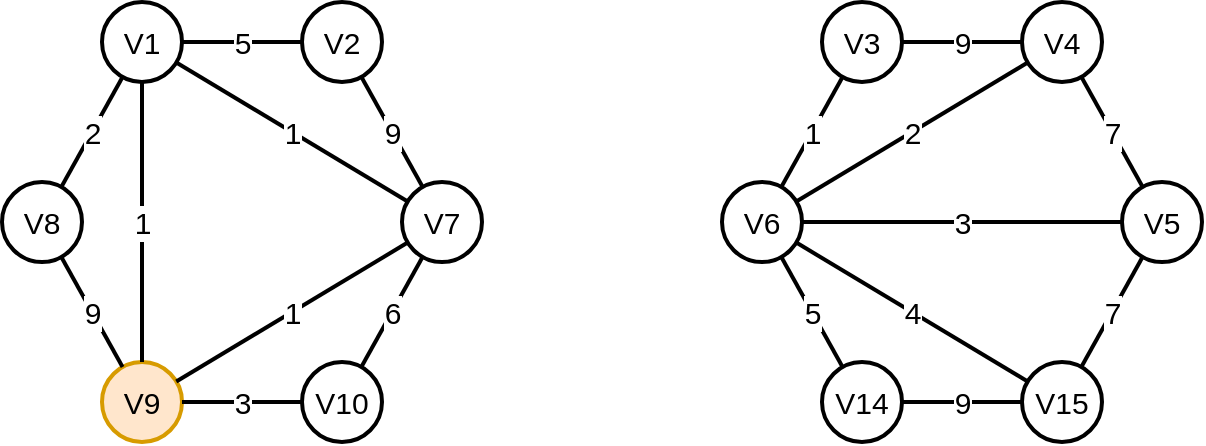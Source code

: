 <mxfile version="16.5.1" type="device" pages="10"><diagram id="YJDRRaJstXf6GZ-azEfH" name="Página-1"><mxGraphModel dx="829" dy="557" grid="1" gridSize="10" guides="1" tooltips="1" connect="1" arrows="1" fold="1" page="1" pageScale="1" pageWidth="827" pageHeight="1169" math="0" shadow="0"><root><mxCell id="0"/><mxCell id="1" parent="0"/><mxCell id="4-3Q9VNN7glywofwB2Pg-1" value="V2" style="ellipse;whiteSpace=wrap;html=1;aspect=fixed;strokeWidth=2;fontSize=15;" parent="1" vertex="1"><mxGeometry x="270" y="30" width="40" height="40" as="geometry"/></mxCell><mxCell id="4-3Q9VNN7glywofwB2Pg-2" value="V1" style="ellipse;whiteSpace=wrap;html=1;aspect=fixed;strokeWidth=2;fontSize=15;" parent="1" vertex="1"><mxGeometry x="170" y="30" width="40" height="40" as="geometry"/></mxCell><mxCell id="4-3Q9VNN7glywofwB2Pg-3" value="V10" style="ellipse;whiteSpace=wrap;html=1;aspect=fixed;strokeWidth=2;fontSize=15;" parent="1" vertex="1"><mxGeometry x="270" y="210" width="40" height="40" as="geometry"/></mxCell><mxCell id="4-3Q9VNN7glywofwB2Pg-4" value="V8" style="ellipse;whiteSpace=wrap;html=1;aspect=fixed;strokeWidth=2;fontSize=15;" parent="1" vertex="1"><mxGeometry x="120" y="120" width="40" height="40" as="geometry"/></mxCell><mxCell id="4-3Q9VNN7glywofwB2Pg-5" value="V7" style="ellipse;whiteSpace=wrap;html=1;aspect=fixed;strokeWidth=2;fontSize=15;" parent="1" vertex="1"><mxGeometry x="320" y="120" width="40" height="40" as="geometry"/></mxCell><mxCell id="4-3Q9VNN7glywofwB2Pg-6" value="V9" style="ellipse;whiteSpace=wrap;html=1;aspect=fixed;strokeWidth=2;fontSize=15;fillColor=#ffe6cc;strokeColor=#d79b00;" parent="1" vertex="1"><mxGeometry x="170" y="210" width="40" height="40" as="geometry"/></mxCell><mxCell id="4-3Q9VNN7glywofwB2Pg-7" value="3" style="endArrow=none;html=1;rounded=0;strokeWidth=2;fontSize=15;" parent="1" source="4-3Q9VNN7glywofwB2Pg-3" target="4-3Q9VNN7glywofwB2Pg-6" edge="1"><mxGeometry width="50" height="50" relative="1" as="geometry"><mxPoint x="457.483" y="330.287" as="sourcePoint"/><mxPoint x="512.517" y="299.713" as="targetPoint"/></mxGeometry></mxCell><mxCell id="4-3Q9VNN7glywofwB2Pg-8" value="6" style="endArrow=none;html=1;rounded=0;strokeWidth=2;fontSize=15;" parent="1" source="4-3Q9VNN7glywofwB2Pg-3" target="4-3Q9VNN7glywofwB2Pg-5" edge="1"><mxGeometry width="50" height="50" relative="1" as="geometry"><mxPoint x="467.483" y="340.287" as="sourcePoint"/><mxPoint x="522.517" y="309.713" as="targetPoint"/></mxGeometry></mxCell><mxCell id="4-3Q9VNN7glywofwB2Pg-9" value="2" style="endArrow=none;html=1;rounded=0;strokeWidth=2;fontSize=15;" parent="1" source="4-3Q9VNN7glywofwB2Pg-4" target="4-3Q9VNN7glywofwB2Pg-2" edge="1"><mxGeometry width="50" height="50" relative="1" as="geometry"><mxPoint x="477.483" y="350.287" as="sourcePoint"/><mxPoint x="532.517" y="319.713" as="targetPoint"/></mxGeometry></mxCell><mxCell id="4-3Q9VNN7glywofwB2Pg-10" value="9" style="endArrow=none;html=1;rounded=0;strokeWidth=2;fontSize=15;" parent="1" source="4-3Q9VNN7glywofwB2Pg-5" target="4-3Q9VNN7glywofwB2Pg-1" edge="1"><mxGeometry width="50" height="50" relative="1" as="geometry"><mxPoint x="487.483" y="360.287" as="sourcePoint"/><mxPoint x="542.517" y="329.713" as="targetPoint"/></mxGeometry></mxCell><mxCell id="4-3Q9VNN7glywofwB2Pg-11" value="5" style="endArrow=none;html=1;rounded=0;strokeWidth=2;fontSize=15;" parent="1" source="4-3Q9VNN7glywofwB2Pg-1" target="4-3Q9VNN7glywofwB2Pg-2" edge="1"><mxGeometry width="50" height="50" relative="1" as="geometry"><mxPoint x="497.483" y="370.287" as="sourcePoint"/><mxPoint x="552.517" y="339.713" as="targetPoint"/></mxGeometry></mxCell><mxCell id="4-3Q9VNN7glywofwB2Pg-12" value="9" style="endArrow=none;html=1;rounded=0;strokeWidth=2;fontSize=15;" parent="1" source="4-3Q9VNN7glywofwB2Pg-4" target="4-3Q9VNN7glywofwB2Pg-6" edge="1"><mxGeometry width="50" height="50" relative="1" as="geometry"><mxPoint x="507.483" y="380.287" as="sourcePoint"/><mxPoint x="562.517" y="349.713" as="targetPoint"/></mxGeometry></mxCell><mxCell id="4-3Q9VNN7glywofwB2Pg-13" value="V4" style="ellipse;whiteSpace=wrap;html=1;aspect=fixed;strokeWidth=2;fontSize=15;" parent="1" vertex="1"><mxGeometry x="630" y="30" width="40" height="40" as="geometry"/></mxCell><mxCell id="4-3Q9VNN7glywofwB2Pg-14" value="V3" style="ellipse;whiteSpace=wrap;html=1;aspect=fixed;strokeWidth=2;fontSize=15;" parent="1" vertex="1"><mxGeometry x="530" y="30" width="40" height="40" as="geometry"/></mxCell><mxCell id="4-3Q9VNN7glywofwB2Pg-15" value="V15" style="ellipse;whiteSpace=wrap;html=1;aspect=fixed;strokeWidth=2;fontSize=15;" parent="1" vertex="1"><mxGeometry x="630" y="210" width="40" height="40" as="geometry"/></mxCell><mxCell id="4-3Q9VNN7glywofwB2Pg-16" value="V6" style="ellipse;whiteSpace=wrap;html=1;aspect=fixed;strokeWidth=2;fontSize=15;" parent="1" vertex="1"><mxGeometry x="480" y="120" width="40" height="40" as="geometry"/></mxCell><mxCell id="4-3Q9VNN7glywofwB2Pg-17" value="V5" style="ellipse;whiteSpace=wrap;html=1;aspect=fixed;strokeWidth=2;fontSize=15;" parent="1" vertex="1"><mxGeometry x="680" y="120" width="40" height="40" as="geometry"/></mxCell><mxCell id="4-3Q9VNN7glywofwB2Pg-18" value="V14" style="ellipse;whiteSpace=wrap;html=1;aspect=fixed;strokeWidth=2;fontSize=15;" parent="1" vertex="1"><mxGeometry x="530" y="210" width="40" height="40" as="geometry"/></mxCell><mxCell id="4-3Q9VNN7glywofwB2Pg-19" value="9" style="endArrow=none;html=1;rounded=0;strokeWidth=2;fontSize=15;" parent="1" source="4-3Q9VNN7glywofwB2Pg-15" target="4-3Q9VNN7glywofwB2Pg-18" edge="1"><mxGeometry width="50" height="50" relative="1" as="geometry"><mxPoint x="817.483" y="330.287" as="sourcePoint"/><mxPoint x="872.517" y="299.713" as="targetPoint"/></mxGeometry></mxCell><mxCell id="4-3Q9VNN7glywofwB2Pg-20" value="7" style="endArrow=none;html=1;rounded=0;strokeWidth=2;fontSize=15;" parent="1" source="4-3Q9VNN7glywofwB2Pg-15" target="4-3Q9VNN7glywofwB2Pg-17" edge="1"><mxGeometry width="50" height="50" relative="1" as="geometry"><mxPoint x="827.483" y="340.287" as="sourcePoint"/><mxPoint x="882.517" y="309.713" as="targetPoint"/></mxGeometry></mxCell><mxCell id="4-3Q9VNN7glywofwB2Pg-21" value="1" style="endArrow=none;html=1;rounded=0;strokeWidth=2;fontSize=15;" parent="1" source="4-3Q9VNN7glywofwB2Pg-16" target="4-3Q9VNN7glywofwB2Pg-14" edge="1"><mxGeometry width="50" height="50" relative="1" as="geometry"><mxPoint x="837.483" y="350.287" as="sourcePoint"/><mxPoint x="892.517" y="319.713" as="targetPoint"/></mxGeometry></mxCell><mxCell id="4-3Q9VNN7glywofwB2Pg-22" value="7" style="endArrow=none;html=1;rounded=0;strokeWidth=2;fontSize=15;" parent="1" source="4-3Q9VNN7glywofwB2Pg-17" target="4-3Q9VNN7glywofwB2Pg-13" edge="1"><mxGeometry width="50" height="50" relative="1" as="geometry"><mxPoint x="847.483" y="360.287" as="sourcePoint"/><mxPoint x="902.517" y="329.713" as="targetPoint"/></mxGeometry></mxCell><mxCell id="4-3Q9VNN7glywofwB2Pg-23" value="9" style="endArrow=none;html=1;rounded=0;strokeWidth=2;fontSize=15;" parent="1" source="4-3Q9VNN7glywofwB2Pg-13" target="4-3Q9VNN7glywofwB2Pg-14" edge="1"><mxGeometry width="50" height="50" relative="1" as="geometry"><mxPoint x="857.483" y="370.287" as="sourcePoint"/><mxPoint x="912.517" y="339.713" as="targetPoint"/></mxGeometry></mxCell><mxCell id="4-3Q9VNN7glywofwB2Pg-24" value="5" style="endArrow=none;html=1;rounded=0;strokeWidth=2;fontSize=15;" parent="1" source="4-3Q9VNN7glywofwB2Pg-16" target="4-3Q9VNN7glywofwB2Pg-18" edge="1"><mxGeometry width="50" height="50" relative="1" as="geometry"><mxPoint x="867.483" y="380.287" as="sourcePoint"/><mxPoint x="922.517" y="349.713" as="targetPoint"/></mxGeometry></mxCell><mxCell id="4-3Q9VNN7glywofwB2Pg-25" value="2" style="endArrow=none;html=1;rounded=0;strokeWidth=2;fontSize=15;" parent="1" source="4-3Q9VNN7glywofwB2Pg-13" target="4-3Q9VNN7glywofwB2Pg-16" edge="1"><mxGeometry width="50" height="50" relative="1" as="geometry"><mxPoint x="630" y="340" as="sourcePoint"/><mxPoint x="360" y="280" as="targetPoint"/></mxGeometry></mxCell><mxCell id="4-3Q9VNN7glywofwB2Pg-26" value="3" style="endArrow=none;html=1;rounded=0;strokeWidth=2;fontSize=15;" parent="1" source="4-3Q9VNN7glywofwB2Pg-17" target="4-3Q9VNN7glywofwB2Pg-16" edge="1"><mxGeometry width="50" height="50" relative="1" as="geometry"><mxPoint x="642.823" y="70.244" as="sourcePoint"/><mxPoint x="527.158" y="139.724" as="targetPoint"/></mxGeometry></mxCell><mxCell id="4-3Q9VNN7glywofwB2Pg-27" value="4" style="endArrow=none;html=1;rounded=0;strokeWidth=2;fontSize=15;" parent="1" source="4-3Q9VNN7glywofwB2Pg-15" target="4-3Q9VNN7glywofwB2Pg-16" edge="1"><mxGeometry width="50" height="50" relative="1" as="geometry"><mxPoint x="652.823" y="80.244" as="sourcePoint"/><mxPoint x="537.158" y="149.724" as="targetPoint"/></mxGeometry></mxCell><mxCell id="4-3Q9VNN7glywofwB2Pg-28" value="1" style="endArrow=none;html=1;rounded=0;strokeWidth=2;fontSize=15;" parent="1" source="4-3Q9VNN7glywofwB2Pg-6" target="4-3Q9VNN7glywofwB2Pg-2" edge="1"><mxGeometry width="50" height="50" relative="1" as="geometry"><mxPoint x="160" y="240" as="sourcePoint"/><mxPoint x="547.158" y="159.724" as="targetPoint"/></mxGeometry></mxCell><mxCell id="4-3Q9VNN7glywofwB2Pg-29" value="1" style="endArrow=none;html=1;rounded=0;strokeWidth=2;fontSize=15;" parent="1" source="4-3Q9VNN7glywofwB2Pg-5" target="4-3Q9VNN7glywofwB2Pg-2" edge="1"><mxGeometry width="50" height="50" relative="1" as="geometry"><mxPoint x="200" y="240" as="sourcePoint"/><mxPoint x="200" y="80" as="targetPoint"/></mxGeometry></mxCell><mxCell id="4-3Q9VNN7glywofwB2Pg-30" value="1" style="endArrow=none;html=1;rounded=0;strokeWidth=2;fontSize=15;" parent="1" source="4-3Q9VNN7glywofwB2Pg-6" target="4-3Q9VNN7glywofwB2Pg-5" edge="1"><mxGeometry width="50" height="50" relative="1" as="geometry"><mxPoint x="210" y="250" as="sourcePoint"/><mxPoint x="210" y="90" as="targetPoint"/></mxGeometry></mxCell></root></mxGraphModel></diagram><diagram id="_FPobxvf3mgM2HAmjMqX" name="Página-2"><mxGraphModel dx="829" dy="557" grid="1" gridSize="10" guides="1" tooltips="1" connect="1" arrows="1" fold="1" page="1" pageScale="1" pageWidth="827" pageHeight="1169" math="0" shadow="0"><root><mxCell id="JOsBgVJYffsrYoo-jQby-0"/><mxCell id="JOsBgVJYffsrYoo-jQby-1" parent="JOsBgVJYffsrYoo-jQby-0"/><mxCell id="JOsBgVJYffsrYoo-jQby-2" value="V2" style="ellipse;whiteSpace=wrap;html=1;aspect=fixed;strokeWidth=2;fontSize=15;" vertex="1" parent="JOsBgVJYffsrYoo-jQby-1"><mxGeometry x="270" y="30" width="40" height="40" as="geometry"/></mxCell><mxCell id="JOsBgVJYffsrYoo-jQby-3" value="V1" style="ellipse;whiteSpace=wrap;html=1;aspect=fixed;strokeWidth=2;fontSize=15;fillColor=#ffe6cc;strokeColor=#d79b00;" vertex="1" parent="JOsBgVJYffsrYoo-jQby-1"><mxGeometry x="170" y="30" width="40" height="40" as="geometry"/></mxCell><mxCell id="JOsBgVJYffsrYoo-jQby-4" value="V10" style="ellipse;whiteSpace=wrap;html=1;aspect=fixed;strokeWidth=2;fontSize=15;fillColor=#ffe6cc;strokeColor=#d79b00;" vertex="1" parent="JOsBgVJYffsrYoo-jQby-1"><mxGeometry x="270" y="210" width="40" height="40" as="geometry"/></mxCell><mxCell id="JOsBgVJYffsrYoo-jQby-5" value="V8" style="ellipse;whiteSpace=wrap;html=1;aspect=fixed;strokeWidth=2;fontSize=15;fillColor=#ffe6cc;strokeColor=#d79b00;" vertex="1" parent="JOsBgVJYffsrYoo-jQby-1"><mxGeometry x="120" y="120" width="40" height="40" as="geometry"/></mxCell><mxCell id="JOsBgVJYffsrYoo-jQby-6" value="V7" style="ellipse;whiteSpace=wrap;html=1;aspect=fixed;strokeWidth=2;fontSize=15;fillColor=#ffe6cc;strokeColor=#d79b00;" vertex="1" parent="JOsBgVJYffsrYoo-jQby-1"><mxGeometry x="320" y="120" width="40" height="40" as="geometry"/></mxCell><mxCell id="JOsBgVJYffsrYoo-jQby-7" value="V9" style="ellipse;whiteSpace=wrap;html=1;aspect=fixed;strokeWidth=2;fontSize=15;fillColor=#f8cecc;strokeColor=#b85450;" vertex="1" parent="JOsBgVJYffsrYoo-jQby-1"><mxGeometry x="170" y="210" width="40" height="40" as="geometry"/></mxCell><mxCell id="JOsBgVJYffsrYoo-jQby-8" value="3" style="endArrow=none;html=1;rounded=0;strokeWidth=2;fontSize=15;fillColor=#f8cecc;strokeColor=#b85450;" edge="1" parent="JOsBgVJYffsrYoo-jQby-1" source="JOsBgVJYffsrYoo-jQby-4" target="JOsBgVJYffsrYoo-jQby-7"><mxGeometry width="50" height="50" relative="1" as="geometry"><mxPoint x="457.483" y="330.287" as="sourcePoint"/><mxPoint x="512.517" y="299.713" as="targetPoint"/></mxGeometry></mxCell><mxCell id="JOsBgVJYffsrYoo-jQby-9" value="6" style="endArrow=none;html=1;rounded=0;strokeWidth=2;fontSize=15;" edge="1" parent="JOsBgVJYffsrYoo-jQby-1" source="JOsBgVJYffsrYoo-jQby-4" target="JOsBgVJYffsrYoo-jQby-6"><mxGeometry width="50" height="50" relative="1" as="geometry"><mxPoint x="467.483" y="340.287" as="sourcePoint"/><mxPoint x="522.517" y="309.713" as="targetPoint"/></mxGeometry></mxCell><mxCell id="JOsBgVJYffsrYoo-jQby-10" value="2" style="endArrow=none;html=1;rounded=0;strokeWidth=2;fontSize=15;" edge="1" parent="JOsBgVJYffsrYoo-jQby-1" source="JOsBgVJYffsrYoo-jQby-5" target="JOsBgVJYffsrYoo-jQby-3"><mxGeometry width="50" height="50" relative="1" as="geometry"><mxPoint x="477.483" y="350.287" as="sourcePoint"/><mxPoint x="532.517" y="319.713" as="targetPoint"/></mxGeometry></mxCell><mxCell id="JOsBgVJYffsrYoo-jQby-11" value="9" style="endArrow=none;html=1;rounded=0;strokeWidth=2;fontSize=15;" edge="1" parent="JOsBgVJYffsrYoo-jQby-1" source="JOsBgVJYffsrYoo-jQby-6" target="JOsBgVJYffsrYoo-jQby-2"><mxGeometry width="50" height="50" relative="1" as="geometry"><mxPoint x="487.483" y="360.287" as="sourcePoint"/><mxPoint x="542.517" y="329.713" as="targetPoint"/></mxGeometry></mxCell><mxCell id="JOsBgVJYffsrYoo-jQby-12" value="5" style="endArrow=none;html=1;rounded=0;strokeWidth=2;fontSize=15;" edge="1" parent="JOsBgVJYffsrYoo-jQby-1" source="JOsBgVJYffsrYoo-jQby-2" target="JOsBgVJYffsrYoo-jQby-3"><mxGeometry width="50" height="50" relative="1" as="geometry"><mxPoint x="497.483" y="370.287" as="sourcePoint"/><mxPoint x="552.517" y="339.713" as="targetPoint"/></mxGeometry></mxCell><mxCell id="JOsBgVJYffsrYoo-jQby-13" value="9" style="endArrow=none;html=1;rounded=0;strokeWidth=2;fontSize=15;fillColor=#f8cecc;strokeColor=#b85450;" edge="1" parent="JOsBgVJYffsrYoo-jQby-1" source="JOsBgVJYffsrYoo-jQby-5" target="JOsBgVJYffsrYoo-jQby-7"><mxGeometry width="50" height="50" relative="1" as="geometry"><mxPoint x="507.483" y="380.287" as="sourcePoint"/><mxPoint x="562.517" y="349.713" as="targetPoint"/></mxGeometry></mxCell><mxCell id="JOsBgVJYffsrYoo-jQby-14" value="V4" style="ellipse;whiteSpace=wrap;html=1;aspect=fixed;strokeWidth=2;fontSize=15;" vertex="1" parent="JOsBgVJYffsrYoo-jQby-1"><mxGeometry x="630" y="30" width="40" height="40" as="geometry"/></mxCell><mxCell id="JOsBgVJYffsrYoo-jQby-15" value="V3" style="ellipse;whiteSpace=wrap;html=1;aspect=fixed;strokeWidth=2;fontSize=15;" vertex="1" parent="JOsBgVJYffsrYoo-jQby-1"><mxGeometry x="530" y="30" width="40" height="40" as="geometry"/></mxCell><mxCell id="JOsBgVJYffsrYoo-jQby-16" value="V15" style="ellipse;whiteSpace=wrap;html=1;aspect=fixed;strokeWidth=2;fontSize=15;" vertex="1" parent="JOsBgVJYffsrYoo-jQby-1"><mxGeometry x="630" y="210" width="40" height="40" as="geometry"/></mxCell><mxCell id="JOsBgVJYffsrYoo-jQby-17" value="V6" style="ellipse;whiteSpace=wrap;html=1;aspect=fixed;strokeWidth=2;fontSize=15;" vertex="1" parent="JOsBgVJYffsrYoo-jQby-1"><mxGeometry x="480" y="120" width="40" height="40" as="geometry"/></mxCell><mxCell id="JOsBgVJYffsrYoo-jQby-18" value="V5" style="ellipse;whiteSpace=wrap;html=1;aspect=fixed;strokeWidth=2;fontSize=15;" vertex="1" parent="JOsBgVJYffsrYoo-jQby-1"><mxGeometry x="680" y="120" width="40" height="40" as="geometry"/></mxCell><mxCell id="JOsBgVJYffsrYoo-jQby-19" value="V14" style="ellipse;whiteSpace=wrap;html=1;aspect=fixed;strokeWidth=2;fontSize=15;" vertex="1" parent="JOsBgVJYffsrYoo-jQby-1"><mxGeometry x="530" y="210" width="40" height="40" as="geometry"/></mxCell><mxCell id="JOsBgVJYffsrYoo-jQby-20" value="9" style="endArrow=none;html=1;rounded=0;strokeWidth=2;fontSize=15;" edge="1" parent="JOsBgVJYffsrYoo-jQby-1" source="JOsBgVJYffsrYoo-jQby-16" target="JOsBgVJYffsrYoo-jQby-19"><mxGeometry width="50" height="50" relative="1" as="geometry"><mxPoint x="817.483" y="330.287" as="sourcePoint"/><mxPoint x="872.517" y="299.713" as="targetPoint"/></mxGeometry></mxCell><mxCell id="JOsBgVJYffsrYoo-jQby-21" value="7" style="endArrow=none;html=1;rounded=0;strokeWidth=2;fontSize=15;" edge="1" parent="JOsBgVJYffsrYoo-jQby-1" source="JOsBgVJYffsrYoo-jQby-16" target="JOsBgVJYffsrYoo-jQby-18"><mxGeometry width="50" height="50" relative="1" as="geometry"><mxPoint x="827.483" y="340.287" as="sourcePoint"/><mxPoint x="882.517" y="309.713" as="targetPoint"/></mxGeometry></mxCell><mxCell id="JOsBgVJYffsrYoo-jQby-22" value="1" style="endArrow=none;html=1;rounded=0;strokeWidth=2;fontSize=15;" edge="1" parent="JOsBgVJYffsrYoo-jQby-1" source="JOsBgVJYffsrYoo-jQby-17" target="JOsBgVJYffsrYoo-jQby-15"><mxGeometry width="50" height="50" relative="1" as="geometry"><mxPoint x="837.483" y="350.287" as="sourcePoint"/><mxPoint x="892.517" y="319.713" as="targetPoint"/></mxGeometry></mxCell><mxCell id="JOsBgVJYffsrYoo-jQby-23" value="7" style="endArrow=none;html=1;rounded=0;strokeWidth=2;fontSize=15;" edge="1" parent="JOsBgVJYffsrYoo-jQby-1" source="JOsBgVJYffsrYoo-jQby-18" target="JOsBgVJYffsrYoo-jQby-14"><mxGeometry width="50" height="50" relative="1" as="geometry"><mxPoint x="847.483" y="360.287" as="sourcePoint"/><mxPoint x="902.517" y="329.713" as="targetPoint"/></mxGeometry></mxCell><mxCell id="JOsBgVJYffsrYoo-jQby-24" value="9" style="endArrow=none;html=1;rounded=0;strokeWidth=2;fontSize=15;" edge="1" parent="JOsBgVJYffsrYoo-jQby-1" source="JOsBgVJYffsrYoo-jQby-14" target="JOsBgVJYffsrYoo-jQby-15"><mxGeometry width="50" height="50" relative="1" as="geometry"><mxPoint x="857.483" y="370.287" as="sourcePoint"/><mxPoint x="912.517" y="339.713" as="targetPoint"/></mxGeometry></mxCell><mxCell id="JOsBgVJYffsrYoo-jQby-25" value="5" style="endArrow=none;html=1;rounded=0;strokeWidth=2;fontSize=15;" edge="1" parent="JOsBgVJYffsrYoo-jQby-1" source="JOsBgVJYffsrYoo-jQby-17" target="JOsBgVJYffsrYoo-jQby-19"><mxGeometry width="50" height="50" relative="1" as="geometry"><mxPoint x="867.483" y="380.287" as="sourcePoint"/><mxPoint x="922.517" y="349.713" as="targetPoint"/></mxGeometry></mxCell><mxCell id="JOsBgVJYffsrYoo-jQby-26" value="2" style="endArrow=none;html=1;rounded=0;strokeWidth=2;fontSize=15;" edge="1" parent="JOsBgVJYffsrYoo-jQby-1" source="JOsBgVJYffsrYoo-jQby-14" target="JOsBgVJYffsrYoo-jQby-17"><mxGeometry width="50" height="50" relative="1" as="geometry"><mxPoint x="630" y="340" as="sourcePoint"/><mxPoint x="360" y="280" as="targetPoint"/></mxGeometry></mxCell><mxCell id="JOsBgVJYffsrYoo-jQby-27" value="3" style="endArrow=none;html=1;rounded=0;strokeWidth=2;fontSize=15;" edge="1" parent="JOsBgVJYffsrYoo-jQby-1" source="JOsBgVJYffsrYoo-jQby-18" target="JOsBgVJYffsrYoo-jQby-17"><mxGeometry width="50" height="50" relative="1" as="geometry"><mxPoint x="642.823" y="70.244" as="sourcePoint"/><mxPoint x="527.158" y="139.724" as="targetPoint"/></mxGeometry></mxCell><mxCell id="JOsBgVJYffsrYoo-jQby-28" value="4" style="endArrow=none;html=1;rounded=0;strokeWidth=2;fontSize=15;" edge="1" parent="JOsBgVJYffsrYoo-jQby-1" source="JOsBgVJYffsrYoo-jQby-16" target="JOsBgVJYffsrYoo-jQby-17"><mxGeometry width="50" height="50" relative="1" as="geometry"><mxPoint x="652.823" y="80.244" as="sourcePoint"/><mxPoint x="537.158" y="149.724" as="targetPoint"/></mxGeometry></mxCell><mxCell id="JOsBgVJYffsrYoo-jQby-29" value="1" style="endArrow=none;html=1;rounded=0;strokeWidth=2;fontSize=15;fillColor=#f8cecc;strokeColor=#b85450;" edge="1" parent="JOsBgVJYffsrYoo-jQby-1" source="JOsBgVJYffsrYoo-jQby-7" target="JOsBgVJYffsrYoo-jQby-3"><mxGeometry width="50" height="50" relative="1" as="geometry"><mxPoint x="160" y="240" as="sourcePoint"/><mxPoint x="547.158" y="159.724" as="targetPoint"/></mxGeometry></mxCell><mxCell id="JOsBgVJYffsrYoo-jQby-30" value="1" style="endArrow=none;html=1;rounded=0;strokeWidth=2;fontSize=15;" edge="1" parent="JOsBgVJYffsrYoo-jQby-1" source="JOsBgVJYffsrYoo-jQby-6" target="JOsBgVJYffsrYoo-jQby-3"><mxGeometry width="50" height="50" relative="1" as="geometry"><mxPoint x="200" y="240" as="sourcePoint"/><mxPoint x="200" y="80" as="targetPoint"/></mxGeometry></mxCell><mxCell id="JOsBgVJYffsrYoo-jQby-31" value="1" style="endArrow=none;html=1;rounded=0;strokeWidth=2;fontSize=15;fillColor=#f8cecc;strokeColor=#b85450;" edge="1" parent="JOsBgVJYffsrYoo-jQby-1" source="JOsBgVJYffsrYoo-jQby-7" target="JOsBgVJYffsrYoo-jQby-6"><mxGeometry width="50" height="50" relative="1" as="geometry"><mxPoint x="210" y="250" as="sourcePoint"/><mxPoint x="210" y="90" as="targetPoint"/></mxGeometry></mxCell></root></mxGraphModel></diagram><diagram id="ggKfurNtx3C7TIKyRV1_" name="Página-3"><mxGraphModel dx="829" dy="557" grid="1" gridSize="10" guides="1" tooltips="1" connect="1" arrows="1" fold="1" page="1" pageScale="1" pageWidth="827" pageHeight="1169" math="0" shadow="0"><root><mxCell id="N1XQKWIM58yQbcWKGyKF-0"/><mxCell id="N1XQKWIM58yQbcWKGyKF-1" parent="N1XQKWIM58yQbcWKGyKF-0"/><mxCell id="N1XQKWIM58yQbcWKGyKF-2" value="V2" style="ellipse;whiteSpace=wrap;html=1;aspect=fixed;strokeWidth=2;fontSize=15;fillColor=#fff2cc;strokeColor=#d6b656;" vertex="1" parent="N1XQKWIM58yQbcWKGyKF-1"><mxGeometry x="270" y="30" width="40" height="40" as="geometry"/></mxCell><mxCell id="N1XQKWIM58yQbcWKGyKF-3" value="V1" style="ellipse;whiteSpace=wrap;html=1;aspect=fixed;strokeWidth=2;fontSize=15;fillColor=#f8cecc;strokeColor=#b85450;" vertex="1" parent="N1XQKWIM58yQbcWKGyKF-1"><mxGeometry x="170" y="30" width="40" height="40" as="geometry"/></mxCell><mxCell id="N1XQKWIM58yQbcWKGyKF-4" value="V10" style="ellipse;whiteSpace=wrap;html=1;aspect=fixed;strokeWidth=2;fontSize=15;fillColor=#ffe6cc;strokeColor=#d79b00;" vertex="1" parent="N1XQKWIM58yQbcWKGyKF-1"><mxGeometry x="270" y="210" width="40" height="40" as="geometry"/></mxCell><mxCell id="N1XQKWIM58yQbcWKGyKF-5" value="V8" style="ellipse;whiteSpace=wrap;html=1;aspect=fixed;strokeWidth=2;fontSize=15;fillColor=#ffe6cc;strokeColor=#d79b00;" vertex="1" parent="N1XQKWIM58yQbcWKGyKF-1"><mxGeometry x="120" y="120" width="40" height="40" as="geometry"/></mxCell><mxCell id="N1XQKWIM58yQbcWKGyKF-6" value="V7" style="ellipse;whiteSpace=wrap;html=1;aspect=fixed;strokeWidth=2;fontSize=15;fillColor=#ffe6cc;strokeColor=#d79b00;" vertex="1" parent="N1XQKWIM58yQbcWKGyKF-1"><mxGeometry x="320" y="120" width="40" height="40" as="geometry"/></mxCell><mxCell id="N1XQKWIM58yQbcWKGyKF-7" value="V9" style="ellipse;whiteSpace=wrap;html=1;aspect=fixed;strokeWidth=2;fontSize=15;fillColor=#ffe6cc;strokeColor=#d79b00;" vertex="1" parent="N1XQKWIM58yQbcWKGyKF-1"><mxGeometry x="170" y="210" width="40" height="40" as="geometry"/></mxCell><mxCell id="N1XQKWIM58yQbcWKGyKF-8" value="3" style="endArrow=none;html=1;rounded=0;strokeWidth=2;fontSize=15;fillColor=#f8cecc;strokeColor=#b85450;" edge="1" parent="N1XQKWIM58yQbcWKGyKF-1" source="N1XQKWIM58yQbcWKGyKF-4" target="N1XQKWIM58yQbcWKGyKF-7"><mxGeometry width="50" height="50" relative="1" as="geometry"><mxPoint x="457.483" y="330.287" as="sourcePoint"/><mxPoint x="512.517" y="299.713" as="targetPoint"/></mxGeometry></mxCell><mxCell id="N1XQKWIM58yQbcWKGyKF-9" value="6" style="endArrow=none;html=1;rounded=0;strokeWidth=2;fontSize=15;" edge="1" parent="N1XQKWIM58yQbcWKGyKF-1" source="N1XQKWIM58yQbcWKGyKF-4" target="N1XQKWIM58yQbcWKGyKF-6"><mxGeometry width="50" height="50" relative="1" as="geometry"><mxPoint x="467.483" y="340.287" as="sourcePoint"/><mxPoint x="522.517" y="309.713" as="targetPoint"/></mxGeometry></mxCell><mxCell id="N1XQKWIM58yQbcWKGyKF-10" value="2" style="endArrow=none;html=1;rounded=0;strokeWidth=2;fontSize=15;fillColor=#f8cecc;strokeColor=#b85450;" edge="1" parent="N1XQKWIM58yQbcWKGyKF-1" source="N1XQKWIM58yQbcWKGyKF-5" target="N1XQKWIM58yQbcWKGyKF-3"><mxGeometry width="50" height="50" relative="1" as="geometry"><mxPoint x="477.483" y="350.287" as="sourcePoint"/><mxPoint x="532.517" y="319.713" as="targetPoint"/></mxGeometry></mxCell><mxCell id="N1XQKWIM58yQbcWKGyKF-11" value="9" style="endArrow=none;html=1;rounded=0;strokeWidth=2;fontSize=15;" edge="1" parent="N1XQKWIM58yQbcWKGyKF-1" source="N1XQKWIM58yQbcWKGyKF-6" target="N1XQKWIM58yQbcWKGyKF-2"><mxGeometry width="50" height="50" relative="1" as="geometry"><mxPoint x="487.483" y="360.287" as="sourcePoint"/><mxPoint x="542.517" y="329.713" as="targetPoint"/></mxGeometry></mxCell><mxCell id="N1XQKWIM58yQbcWKGyKF-12" value="5" style="endArrow=none;html=1;rounded=0;strokeWidth=2;fontSize=15;fillColor=#f8cecc;strokeColor=#b85450;" edge="1" parent="N1XQKWIM58yQbcWKGyKF-1" source="N1XQKWIM58yQbcWKGyKF-2" target="N1XQKWIM58yQbcWKGyKF-3"><mxGeometry width="50" height="50" relative="1" as="geometry"><mxPoint x="497.483" y="370.287" as="sourcePoint"/><mxPoint x="552.517" y="339.713" as="targetPoint"/></mxGeometry></mxCell><mxCell id="N1XQKWIM58yQbcWKGyKF-13" value="9" style="endArrow=none;html=1;rounded=0;strokeWidth=2;fontSize=15;fillColor=#f8cecc;strokeColor=#b85450;" edge="1" parent="N1XQKWIM58yQbcWKGyKF-1" source="N1XQKWIM58yQbcWKGyKF-5" target="N1XQKWIM58yQbcWKGyKF-7"><mxGeometry width="50" height="50" relative="1" as="geometry"><mxPoint x="507.483" y="380.287" as="sourcePoint"/><mxPoint x="562.517" y="349.713" as="targetPoint"/></mxGeometry></mxCell><mxCell id="N1XQKWIM58yQbcWKGyKF-14" value="V4" style="ellipse;whiteSpace=wrap;html=1;aspect=fixed;strokeWidth=2;fontSize=15;" vertex="1" parent="N1XQKWIM58yQbcWKGyKF-1"><mxGeometry x="630" y="30" width="40" height="40" as="geometry"/></mxCell><mxCell id="N1XQKWIM58yQbcWKGyKF-15" value="V3" style="ellipse;whiteSpace=wrap;html=1;aspect=fixed;strokeWidth=2;fontSize=15;" vertex="1" parent="N1XQKWIM58yQbcWKGyKF-1"><mxGeometry x="530" y="30" width="40" height="40" as="geometry"/></mxCell><mxCell id="N1XQKWIM58yQbcWKGyKF-16" value="V15" style="ellipse;whiteSpace=wrap;html=1;aspect=fixed;strokeWidth=2;fontSize=15;" vertex="1" parent="N1XQKWIM58yQbcWKGyKF-1"><mxGeometry x="630" y="210" width="40" height="40" as="geometry"/></mxCell><mxCell id="N1XQKWIM58yQbcWKGyKF-17" value="V6" style="ellipse;whiteSpace=wrap;html=1;aspect=fixed;strokeWidth=2;fontSize=15;" vertex="1" parent="N1XQKWIM58yQbcWKGyKF-1"><mxGeometry x="480" y="120" width="40" height="40" as="geometry"/></mxCell><mxCell id="N1XQKWIM58yQbcWKGyKF-18" value="V5" style="ellipse;whiteSpace=wrap;html=1;aspect=fixed;strokeWidth=2;fontSize=15;" vertex="1" parent="N1XQKWIM58yQbcWKGyKF-1"><mxGeometry x="680" y="120" width="40" height="40" as="geometry"/></mxCell><mxCell id="N1XQKWIM58yQbcWKGyKF-19" value="V14" style="ellipse;whiteSpace=wrap;html=1;aspect=fixed;strokeWidth=2;fontSize=15;" vertex="1" parent="N1XQKWIM58yQbcWKGyKF-1"><mxGeometry x="530" y="210" width="40" height="40" as="geometry"/></mxCell><mxCell id="N1XQKWIM58yQbcWKGyKF-20" value="9" style="endArrow=none;html=1;rounded=0;strokeWidth=2;fontSize=15;" edge="1" parent="N1XQKWIM58yQbcWKGyKF-1" source="N1XQKWIM58yQbcWKGyKF-16" target="N1XQKWIM58yQbcWKGyKF-19"><mxGeometry width="50" height="50" relative="1" as="geometry"><mxPoint x="817.483" y="330.287" as="sourcePoint"/><mxPoint x="872.517" y="299.713" as="targetPoint"/></mxGeometry></mxCell><mxCell id="N1XQKWIM58yQbcWKGyKF-21" value="7" style="endArrow=none;html=1;rounded=0;strokeWidth=2;fontSize=15;" edge="1" parent="N1XQKWIM58yQbcWKGyKF-1" source="N1XQKWIM58yQbcWKGyKF-16" target="N1XQKWIM58yQbcWKGyKF-18"><mxGeometry width="50" height="50" relative="1" as="geometry"><mxPoint x="827.483" y="340.287" as="sourcePoint"/><mxPoint x="882.517" y="309.713" as="targetPoint"/></mxGeometry></mxCell><mxCell id="N1XQKWIM58yQbcWKGyKF-22" value="1" style="endArrow=none;html=1;rounded=0;strokeWidth=2;fontSize=15;" edge="1" parent="N1XQKWIM58yQbcWKGyKF-1" source="N1XQKWIM58yQbcWKGyKF-17" target="N1XQKWIM58yQbcWKGyKF-15"><mxGeometry width="50" height="50" relative="1" as="geometry"><mxPoint x="837.483" y="350.287" as="sourcePoint"/><mxPoint x="892.517" y="319.713" as="targetPoint"/></mxGeometry></mxCell><mxCell id="N1XQKWIM58yQbcWKGyKF-23" value="7" style="endArrow=none;html=1;rounded=0;strokeWidth=2;fontSize=15;" edge="1" parent="N1XQKWIM58yQbcWKGyKF-1" source="N1XQKWIM58yQbcWKGyKF-18" target="N1XQKWIM58yQbcWKGyKF-14"><mxGeometry width="50" height="50" relative="1" as="geometry"><mxPoint x="847.483" y="360.287" as="sourcePoint"/><mxPoint x="902.517" y="329.713" as="targetPoint"/></mxGeometry></mxCell><mxCell id="N1XQKWIM58yQbcWKGyKF-24" value="9" style="endArrow=none;html=1;rounded=0;strokeWidth=2;fontSize=15;" edge="1" parent="N1XQKWIM58yQbcWKGyKF-1" source="N1XQKWIM58yQbcWKGyKF-14" target="N1XQKWIM58yQbcWKGyKF-15"><mxGeometry width="50" height="50" relative="1" as="geometry"><mxPoint x="857.483" y="370.287" as="sourcePoint"/><mxPoint x="912.517" y="339.713" as="targetPoint"/></mxGeometry></mxCell><mxCell id="N1XQKWIM58yQbcWKGyKF-25" value="5" style="endArrow=none;html=1;rounded=0;strokeWidth=2;fontSize=15;" edge="1" parent="N1XQKWIM58yQbcWKGyKF-1" source="N1XQKWIM58yQbcWKGyKF-17" target="N1XQKWIM58yQbcWKGyKF-19"><mxGeometry width="50" height="50" relative="1" as="geometry"><mxPoint x="867.483" y="380.287" as="sourcePoint"/><mxPoint x="922.517" y="349.713" as="targetPoint"/></mxGeometry></mxCell><mxCell id="N1XQKWIM58yQbcWKGyKF-26" value="2" style="endArrow=none;html=1;rounded=0;strokeWidth=2;fontSize=15;" edge="1" parent="N1XQKWIM58yQbcWKGyKF-1" source="N1XQKWIM58yQbcWKGyKF-14" target="N1XQKWIM58yQbcWKGyKF-17"><mxGeometry width="50" height="50" relative="1" as="geometry"><mxPoint x="630" y="340" as="sourcePoint"/><mxPoint x="360" y="280" as="targetPoint"/></mxGeometry></mxCell><mxCell id="N1XQKWIM58yQbcWKGyKF-27" value="3" style="endArrow=none;html=1;rounded=0;strokeWidth=2;fontSize=15;" edge="1" parent="N1XQKWIM58yQbcWKGyKF-1" source="N1XQKWIM58yQbcWKGyKF-18" target="N1XQKWIM58yQbcWKGyKF-17"><mxGeometry width="50" height="50" relative="1" as="geometry"><mxPoint x="642.823" y="70.244" as="sourcePoint"/><mxPoint x="527.158" y="139.724" as="targetPoint"/></mxGeometry></mxCell><mxCell id="N1XQKWIM58yQbcWKGyKF-28" value="4" style="endArrow=none;html=1;rounded=0;strokeWidth=2;fontSize=15;" edge="1" parent="N1XQKWIM58yQbcWKGyKF-1" source="N1XQKWIM58yQbcWKGyKF-16" target="N1XQKWIM58yQbcWKGyKF-17"><mxGeometry width="50" height="50" relative="1" as="geometry"><mxPoint x="652.823" y="80.244" as="sourcePoint"/><mxPoint x="537.158" y="149.724" as="targetPoint"/></mxGeometry></mxCell><mxCell id="N1XQKWIM58yQbcWKGyKF-29" value="1" style="endArrow=none;html=1;rounded=0;strokeWidth=2;fontSize=15;fillColor=#f8cecc;strokeColor=#b85450;" edge="1" parent="N1XQKWIM58yQbcWKGyKF-1" source="N1XQKWIM58yQbcWKGyKF-7" target="N1XQKWIM58yQbcWKGyKF-3"><mxGeometry width="50" height="50" relative="1" as="geometry"><mxPoint x="160" y="240" as="sourcePoint"/><mxPoint x="547.158" y="159.724" as="targetPoint"/></mxGeometry></mxCell><mxCell id="N1XQKWIM58yQbcWKGyKF-30" value="1" style="endArrow=none;html=1;rounded=0;strokeWidth=2;fontSize=15;fillColor=#f8cecc;strokeColor=#b85450;" edge="1" parent="N1XQKWIM58yQbcWKGyKF-1" source="N1XQKWIM58yQbcWKGyKF-6" target="N1XQKWIM58yQbcWKGyKF-3"><mxGeometry width="50" height="50" relative="1" as="geometry"><mxPoint x="200" y="240" as="sourcePoint"/><mxPoint x="200" y="80" as="targetPoint"/></mxGeometry></mxCell><mxCell id="N1XQKWIM58yQbcWKGyKF-31" value="1" style="endArrow=none;html=1;rounded=0;strokeWidth=2;fontSize=15;fillColor=#f8cecc;strokeColor=#b85450;" edge="1" parent="N1XQKWIM58yQbcWKGyKF-1" source="N1XQKWIM58yQbcWKGyKF-7" target="N1XQKWIM58yQbcWKGyKF-6"><mxGeometry width="50" height="50" relative="1" as="geometry"><mxPoint x="210" y="250" as="sourcePoint"/><mxPoint x="210" y="90" as="targetPoint"/></mxGeometry></mxCell></root></mxGraphModel></diagram><diagram id="isqRTt8aA0E_5hhZnumr" name="Página-4"><mxGraphModel dx="829" dy="557" grid="1" gridSize="10" guides="1" tooltips="1" connect="1" arrows="1" fold="1" page="1" pageScale="1" pageWidth="827" pageHeight="1169" math="0" shadow="0"><root><mxCell id="wti7M9YUeagxpWXYmBJD-0"/><mxCell id="wti7M9YUeagxpWXYmBJD-1" parent="wti7M9YUeagxpWXYmBJD-0"/><mxCell id="wti7M9YUeagxpWXYmBJD-2" value="V2" style="ellipse;whiteSpace=wrap;html=1;aspect=fixed;strokeWidth=2;fontSize=15;fillColor=#fff2cc;strokeColor=#d6b656;" vertex="1" parent="wti7M9YUeagxpWXYmBJD-1"><mxGeometry x="270" y="30" width="40" height="40" as="geometry"/></mxCell><mxCell id="wti7M9YUeagxpWXYmBJD-3" value="V1" style="ellipse;whiteSpace=wrap;html=1;aspect=fixed;strokeWidth=2;fontSize=15;fillColor=#fff2cc;strokeColor=#d6b656;" vertex="1" parent="wti7M9YUeagxpWXYmBJD-1"><mxGeometry x="170" y="30" width="40" height="40" as="geometry"/></mxCell><mxCell id="wti7M9YUeagxpWXYmBJD-4" value="V10" style="ellipse;whiteSpace=wrap;html=1;aspect=fixed;strokeWidth=2;fontSize=15;fillColor=#ffe6cc;strokeColor=#d79b00;" vertex="1" parent="wti7M9YUeagxpWXYmBJD-1"><mxGeometry x="270" y="210" width="40" height="40" as="geometry"/></mxCell><mxCell id="wti7M9YUeagxpWXYmBJD-5" value="V8" style="ellipse;whiteSpace=wrap;html=1;aspect=fixed;strokeWidth=2;fontSize=15;fillColor=#ffe6cc;strokeColor=#d79b00;" vertex="1" parent="wti7M9YUeagxpWXYmBJD-1"><mxGeometry x="120" y="120" width="40" height="40" as="geometry"/></mxCell><mxCell id="wti7M9YUeagxpWXYmBJD-6" value="V7" style="ellipse;whiteSpace=wrap;html=1;aspect=fixed;strokeWidth=2;fontSize=15;fillColor=#f8cecc;strokeColor=#b85450;" vertex="1" parent="wti7M9YUeagxpWXYmBJD-1"><mxGeometry x="320" y="120" width="40" height="40" as="geometry"/></mxCell><mxCell id="wti7M9YUeagxpWXYmBJD-7" value="V9" style="ellipse;whiteSpace=wrap;html=1;aspect=fixed;strokeWidth=2;fontSize=15;fillColor=#ffe6cc;strokeColor=#d79b00;" vertex="1" parent="wti7M9YUeagxpWXYmBJD-1"><mxGeometry x="170" y="210" width="40" height="40" as="geometry"/></mxCell><mxCell id="wti7M9YUeagxpWXYmBJD-8" value="3" style="endArrow=none;html=1;rounded=0;strokeWidth=2;fontSize=15;fillColor=#f8cecc;strokeColor=#b85450;" edge="1" parent="wti7M9YUeagxpWXYmBJD-1" source="wti7M9YUeagxpWXYmBJD-4" target="wti7M9YUeagxpWXYmBJD-7"><mxGeometry width="50" height="50" relative="1" as="geometry"><mxPoint x="457.483" y="330.287" as="sourcePoint"/><mxPoint x="512.517" y="299.713" as="targetPoint"/></mxGeometry></mxCell><mxCell id="wti7M9YUeagxpWXYmBJD-9" value="6" style="endArrow=none;html=1;rounded=0;strokeWidth=2;fontSize=15;fillColor=#f8cecc;strokeColor=#b85450;" edge="1" parent="wti7M9YUeagxpWXYmBJD-1" source="wti7M9YUeagxpWXYmBJD-4" target="wti7M9YUeagxpWXYmBJD-6"><mxGeometry width="50" height="50" relative="1" as="geometry"><mxPoint x="467.483" y="340.287" as="sourcePoint"/><mxPoint x="522.517" y="309.713" as="targetPoint"/></mxGeometry></mxCell><mxCell id="wti7M9YUeagxpWXYmBJD-10" value="2" style="endArrow=none;html=1;rounded=0;strokeWidth=2;fontSize=15;fillColor=#f8cecc;strokeColor=#b85450;" edge="1" parent="wti7M9YUeagxpWXYmBJD-1" source="wti7M9YUeagxpWXYmBJD-5" target="wti7M9YUeagxpWXYmBJD-3"><mxGeometry width="50" height="50" relative="1" as="geometry"><mxPoint x="477.483" y="350.287" as="sourcePoint"/><mxPoint x="532.517" y="319.713" as="targetPoint"/></mxGeometry></mxCell><mxCell id="wti7M9YUeagxpWXYmBJD-11" value="9" style="endArrow=none;html=1;rounded=0;strokeWidth=2;fontSize=15;fillColor=#f8cecc;strokeColor=#b85450;" edge="1" parent="wti7M9YUeagxpWXYmBJD-1" source="wti7M9YUeagxpWXYmBJD-6" target="wti7M9YUeagxpWXYmBJD-2"><mxGeometry width="50" height="50" relative="1" as="geometry"><mxPoint x="487.483" y="360.287" as="sourcePoint"/><mxPoint x="542.517" y="329.713" as="targetPoint"/></mxGeometry></mxCell><mxCell id="wti7M9YUeagxpWXYmBJD-12" value="5" style="endArrow=none;html=1;rounded=0;strokeWidth=2;fontSize=15;fillColor=#f8cecc;strokeColor=#b85450;" edge="1" parent="wti7M9YUeagxpWXYmBJD-1" source="wti7M9YUeagxpWXYmBJD-2" target="wti7M9YUeagxpWXYmBJD-3"><mxGeometry width="50" height="50" relative="1" as="geometry"><mxPoint x="497.483" y="370.287" as="sourcePoint"/><mxPoint x="552.517" y="339.713" as="targetPoint"/></mxGeometry></mxCell><mxCell id="wti7M9YUeagxpWXYmBJD-13" value="9" style="endArrow=none;html=1;rounded=0;strokeWidth=2;fontSize=15;fillColor=#f8cecc;strokeColor=#b85450;" edge="1" parent="wti7M9YUeagxpWXYmBJD-1" source="wti7M9YUeagxpWXYmBJD-5" target="wti7M9YUeagxpWXYmBJD-7"><mxGeometry width="50" height="50" relative="1" as="geometry"><mxPoint x="507.483" y="380.287" as="sourcePoint"/><mxPoint x="562.517" y="349.713" as="targetPoint"/></mxGeometry></mxCell><mxCell id="wti7M9YUeagxpWXYmBJD-14" value="V4" style="ellipse;whiteSpace=wrap;html=1;aspect=fixed;strokeWidth=2;fontSize=15;" vertex="1" parent="wti7M9YUeagxpWXYmBJD-1"><mxGeometry x="630" y="30" width="40" height="40" as="geometry"/></mxCell><mxCell id="wti7M9YUeagxpWXYmBJD-15" value="V3" style="ellipse;whiteSpace=wrap;html=1;aspect=fixed;strokeWidth=2;fontSize=15;" vertex="1" parent="wti7M9YUeagxpWXYmBJD-1"><mxGeometry x="530" y="30" width="40" height="40" as="geometry"/></mxCell><mxCell id="wti7M9YUeagxpWXYmBJD-16" value="V15" style="ellipse;whiteSpace=wrap;html=1;aspect=fixed;strokeWidth=2;fontSize=15;" vertex="1" parent="wti7M9YUeagxpWXYmBJD-1"><mxGeometry x="630" y="210" width="40" height="40" as="geometry"/></mxCell><mxCell id="wti7M9YUeagxpWXYmBJD-17" value="V6" style="ellipse;whiteSpace=wrap;html=1;aspect=fixed;strokeWidth=2;fontSize=15;" vertex="1" parent="wti7M9YUeagxpWXYmBJD-1"><mxGeometry x="480" y="120" width="40" height="40" as="geometry"/></mxCell><mxCell id="wti7M9YUeagxpWXYmBJD-18" value="V5" style="ellipse;whiteSpace=wrap;html=1;aspect=fixed;strokeWidth=2;fontSize=15;" vertex="1" parent="wti7M9YUeagxpWXYmBJD-1"><mxGeometry x="680" y="120" width="40" height="40" as="geometry"/></mxCell><mxCell id="wti7M9YUeagxpWXYmBJD-19" value="V14" style="ellipse;whiteSpace=wrap;html=1;aspect=fixed;strokeWidth=2;fontSize=15;" vertex="1" parent="wti7M9YUeagxpWXYmBJD-1"><mxGeometry x="530" y="210" width="40" height="40" as="geometry"/></mxCell><mxCell id="wti7M9YUeagxpWXYmBJD-20" value="9" style="endArrow=none;html=1;rounded=0;strokeWidth=2;fontSize=15;" edge="1" parent="wti7M9YUeagxpWXYmBJD-1" source="wti7M9YUeagxpWXYmBJD-16" target="wti7M9YUeagxpWXYmBJD-19"><mxGeometry width="50" height="50" relative="1" as="geometry"><mxPoint x="817.483" y="330.287" as="sourcePoint"/><mxPoint x="872.517" y="299.713" as="targetPoint"/></mxGeometry></mxCell><mxCell id="wti7M9YUeagxpWXYmBJD-21" value="7" style="endArrow=none;html=1;rounded=0;strokeWidth=2;fontSize=15;" edge="1" parent="wti7M9YUeagxpWXYmBJD-1" source="wti7M9YUeagxpWXYmBJD-16" target="wti7M9YUeagxpWXYmBJD-18"><mxGeometry width="50" height="50" relative="1" as="geometry"><mxPoint x="827.483" y="340.287" as="sourcePoint"/><mxPoint x="882.517" y="309.713" as="targetPoint"/></mxGeometry></mxCell><mxCell id="wti7M9YUeagxpWXYmBJD-22" value="1" style="endArrow=none;html=1;rounded=0;strokeWidth=2;fontSize=15;" edge="1" parent="wti7M9YUeagxpWXYmBJD-1" source="wti7M9YUeagxpWXYmBJD-17" target="wti7M9YUeagxpWXYmBJD-15"><mxGeometry width="50" height="50" relative="1" as="geometry"><mxPoint x="837.483" y="350.287" as="sourcePoint"/><mxPoint x="892.517" y="319.713" as="targetPoint"/></mxGeometry></mxCell><mxCell id="wti7M9YUeagxpWXYmBJD-23" value="7" style="endArrow=none;html=1;rounded=0;strokeWidth=2;fontSize=15;" edge="1" parent="wti7M9YUeagxpWXYmBJD-1" source="wti7M9YUeagxpWXYmBJD-18" target="wti7M9YUeagxpWXYmBJD-14"><mxGeometry width="50" height="50" relative="1" as="geometry"><mxPoint x="847.483" y="360.287" as="sourcePoint"/><mxPoint x="902.517" y="329.713" as="targetPoint"/></mxGeometry></mxCell><mxCell id="wti7M9YUeagxpWXYmBJD-24" value="9" style="endArrow=none;html=1;rounded=0;strokeWidth=2;fontSize=15;" edge="1" parent="wti7M9YUeagxpWXYmBJD-1" source="wti7M9YUeagxpWXYmBJD-14" target="wti7M9YUeagxpWXYmBJD-15"><mxGeometry width="50" height="50" relative="1" as="geometry"><mxPoint x="857.483" y="370.287" as="sourcePoint"/><mxPoint x="912.517" y="339.713" as="targetPoint"/></mxGeometry></mxCell><mxCell id="wti7M9YUeagxpWXYmBJD-25" value="5" style="endArrow=none;html=1;rounded=0;strokeWidth=2;fontSize=15;" edge="1" parent="wti7M9YUeagxpWXYmBJD-1" source="wti7M9YUeagxpWXYmBJD-17" target="wti7M9YUeagxpWXYmBJD-19"><mxGeometry width="50" height="50" relative="1" as="geometry"><mxPoint x="867.483" y="380.287" as="sourcePoint"/><mxPoint x="922.517" y="349.713" as="targetPoint"/></mxGeometry></mxCell><mxCell id="wti7M9YUeagxpWXYmBJD-26" value="2" style="endArrow=none;html=1;rounded=0;strokeWidth=2;fontSize=15;" edge="1" parent="wti7M9YUeagxpWXYmBJD-1" source="wti7M9YUeagxpWXYmBJD-14" target="wti7M9YUeagxpWXYmBJD-17"><mxGeometry width="50" height="50" relative="1" as="geometry"><mxPoint x="630" y="340" as="sourcePoint"/><mxPoint x="360" y="280" as="targetPoint"/></mxGeometry></mxCell><mxCell id="wti7M9YUeagxpWXYmBJD-27" value="3" style="endArrow=none;html=1;rounded=0;strokeWidth=2;fontSize=15;" edge="1" parent="wti7M9YUeagxpWXYmBJD-1" source="wti7M9YUeagxpWXYmBJD-18" target="wti7M9YUeagxpWXYmBJD-17"><mxGeometry width="50" height="50" relative="1" as="geometry"><mxPoint x="642.823" y="70.244" as="sourcePoint"/><mxPoint x="527.158" y="139.724" as="targetPoint"/></mxGeometry></mxCell><mxCell id="wti7M9YUeagxpWXYmBJD-28" value="4" style="endArrow=none;html=1;rounded=0;strokeWidth=2;fontSize=15;" edge="1" parent="wti7M9YUeagxpWXYmBJD-1" source="wti7M9YUeagxpWXYmBJD-16" target="wti7M9YUeagxpWXYmBJD-17"><mxGeometry width="50" height="50" relative="1" as="geometry"><mxPoint x="652.823" y="80.244" as="sourcePoint"/><mxPoint x="537.158" y="149.724" as="targetPoint"/></mxGeometry></mxCell><mxCell id="wti7M9YUeagxpWXYmBJD-29" value="1" style="endArrow=none;html=1;rounded=0;strokeWidth=2;fontSize=15;fillColor=#f8cecc;strokeColor=#b85450;" edge="1" parent="wti7M9YUeagxpWXYmBJD-1" source="wti7M9YUeagxpWXYmBJD-7" target="wti7M9YUeagxpWXYmBJD-3"><mxGeometry width="50" height="50" relative="1" as="geometry"><mxPoint x="160" y="240" as="sourcePoint"/><mxPoint x="547.158" y="159.724" as="targetPoint"/></mxGeometry></mxCell><mxCell id="wti7M9YUeagxpWXYmBJD-30" value="1" style="endArrow=none;html=1;rounded=0;strokeWidth=2;fontSize=15;fillColor=#f8cecc;strokeColor=#b85450;" edge="1" parent="wti7M9YUeagxpWXYmBJD-1" source="wti7M9YUeagxpWXYmBJD-6" target="wti7M9YUeagxpWXYmBJD-3"><mxGeometry width="50" height="50" relative="1" as="geometry"><mxPoint x="200" y="240" as="sourcePoint"/><mxPoint x="200" y="80" as="targetPoint"/></mxGeometry></mxCell><mxCell id="wti7M9YUeagxpWXYmBJD-31" value="1" style="endArrow=none;html=1;rounded=0;strokeWidth=2;fontSize=15;fillColor=#f8cecc;strokeColor=#b85450;" edge="1" parent="wti7M9YUeagxpWXYmBJD-1" source="wti7M9YUeagxpWXYmBJD-7" target="wti7M9YUeagxpWXYmBJD-6"><mxGeometry width="50" height="50" relative="1" as="geometry"><mxPoint x="210" y="250" as="sourcePoint"/><mxPoint x="210" y="90" as="targetPoint"/></mxGeometry></mxCell></root></mxGraphModel></diagram><diagram id="0lV75h5f74TwYr2JSBrd" name="Página-5"><mxGraphModel dx="829" dy="557" grid="1" gridSize="10" guides="1" tooltips="1" connect="1" arrows="1" fold="1" page="1" pageScale="1" pageWidth="827" pageHeight="1169" math="0" shadow="0"><root><mxCell id="Uy7oyKdzvTdb3FZQgomg-0"/><mxCell id="Uy7oyKdzvTdb3FZQgomg-1" parent="Uy7oyKdzvTdb3FZQgomg-0"/><mxCell id="Z__9GDvGLc0OYhOBDxjl-1" value="V1" style="ellipse;whiteSpace=wrap;html=1;aspect=fixed;strokeWidth=2;fontSize=15;" vertex="1" parent="Uy7oyKdzvTdb3FZQgomg-1"><mxGeometry x="180" y="40" width="40" height="40" as="geometry"/></mxCell><mxCell id="Z__9GDvGLc0OYhOBDxjl-5" value="V9" style="ellipse;whiteSpace=wrap;html=1;aspect=fixed;strokeWidth=2;fontSize=15;" vertex="1" parent="Uy7oyKdzvTdb3FZQgomg-1"><mxGeometry x="180" y="220" width="40" height="40" as="geometry"/></mxCell><mxCell id="Z__9GDvGLc0OYhOBDxjl-12" value="1" style="endArrow=none;html=1;rounded=0;strokeWidth=2;fontSize=15;" edge="1" parent="Uy7oyKdzvTdb3FZQgomg-1" source="Z__9GDvGLc0OYhOBDxjl-5" target="Z__9GDvGLc0OYhOBDxjl-1"><mxGeometry width="50" height="50" relative="1" as="geometry"><mxPoint x="170" y="250" as="sourcePoint"/><mxPoint x="557.158" y="169.724" as="targetPoint"/></mxGeometry></mxCell></root></mxGraphModel></diagram><diagram id="jDGtXZPJvwnIX3CRWA0f" name="Página-6"><mxGraphModel dx="829" dy="557" grid="1" gridSize="10" guides="1" tooltips="1" connect="1" arrows="1" fold="1" page="1" pageScale="1" pageWidth="827" pageHeight="1169" math="0" shadow="0"><root><mxCell id="nSPrEQ9VOF3RLoD4OzYf-0"/><mxCell id="nSPrEQ9VOF3RLoD4OzYf-1" parent="nSPrEQ9VOF3RLoD4OzYf-0"/><mxCell id="k6NegRLCTFqXLA2KsQoY-1" value="V1" style="ellipse;whiteSpace=wrap;html=1;aspect=fixed;strokeWidth=2;fontSize=15;" vertex="1" parent="nSPrEQ9VOF3RLoD4OzYf-1"><mxGeometry x="180" y="40" width="40" height="40" as="geometry"/></mxCell><mxCell id="k6NegRLCTFqXLA2KsQoY-4" value="V7" style="ellipse;whiteSpace=wrap;html=1;aspect=fixed;strokeWidth=2;fontSize=15;" vertex="1" parent="nSPrEQ9VOF3RLoD4OzYf-1"><mxGeometry x="330" y="130" width="40" height="40" as="geometry"/></mxCell><mxCell id="k6NegRLCTFqXLA2KsQoY-5" value="V9" style="ellipse;whiteSpace=wrap;html=1;aspect=fixed;strokeWidth=2;fontSize=15;" vertex="1" parent="nSPrEQ9VOF3RLoD4OzYf-1"><mxGeometry x="180" y="220" width="40" height="40" as="geometry"/></mxCell><mxCell id="k6NegRLCTFqXLA2KsQoY-12" value="1" style="endArrow=none;html=1;rounded=0;strokeWidth=2;fontSize=15;" edge="1" parent="nSPrEQ9VOF3RLoD4OzYf-1" source="k6NegRLCTFqXLA2KsQoY-5" target="k6NegRLCTFqXLA2KsQoY-1"><mxGeometry width="50" height="50" relative="1" as="geometry"><mxPoint x="170" y="250" as="sourcePoint"/><mxPoint x="557.158" y="169.724" as="targetPoint"/></mxGeometry></mxCell><mxCell id="k6NegRLCTFqXLA2KsQoY-14" value="1" style="endArrow=none;html=1;rounded=0;strokeWidth=2;fontSize=15;" edge="1" parent="nSPrEQ9VOF3RLoD4OzYf-1" source="k6NegRLCTFqXLA2KsQoY-5" target="k6NegRLCTFqXLA2KsQoY-4"><mxGeometry width="50" height="50" relative="1" as="geometry"><mxPoint x="220" y="260" as="sourcePoint"/><mxPoint x="220" y="100" as="targetPoint"/></mxGeometry></mxCell></root></mxGraphModel></diagram><diagram id="W0zaQ0eE8BKBPFtINKFV" name="Página-7"><mxGraphModel dx="829" dy="557" grid="1" gridSize="10" guides="1" tooltips="1" connect="1" arrows="1" fold="1" page="1" pageScale="1" pageWidth="827" pageHeight="1169" math="0" shadow="0"><root><mxCell id="ZImM1zlpMatRblevrmWr-0"/><mxCell id="ZImM1zlpMatRblevrmWr-1" parent="ZImM1zlpMatRblevrmWr-0"/><mxCell id="ZImM1zlpMatRblevrmWr-3" value="V1" style="ellipse;whiteSpace=wrap;html=1;aspect=fixed;strokeWidth=2;fontSize=15;" vertex="1" parent="ZImM1zlpMatRblevrmWr-1"><mxGeometry x="170" y="30" width="40" height="40" as="geometry"/></mxCell><mxCell id="ZImM1zlpMatRblevrmWr-5" value="V8" style="ellipse;whiteSpace=wrap;html=1;aspect=fixed;strokeWidth=2;fontSize=15;" vertex="1" parent="ZImM1zlpMatRblevrmWr-1"><mxGeometry x="120" y="120" width="40" height="40" as="geometry"/></mxCell><mxCell id="ZImM1zlpMatRblevrmWr-6" value="V7" style="ellipse;whiteSpace=wrap;html=1;aspect=fixed;strokeWidth=2;fontSize=15;" vertex="1" parent="ZImM1zlpMatRblevrmWr-1"><mxGeometry x="320" y="120" width="40" height="40" as="geometry"/></mxCell><mxCell id="ZImM1zlpMatRblevrmWr-7" value="V9" style="ellipse;whiteSpace=wrap;html=1;aspect=fixed;strokeWidth=2;fontSize=15;" vertex="1" parent="ZImM1zlpMatRblevrmWr-1"><mxGeometry x="170" y="210" width="40" height="40" as="geometry"/></mxCell><mxCell id="ZImM1zlpMatRblevrmWr-10" value="2" style="endArrow=none;html=1;rounded=0;strokeWidth=2;fontSize=15;" edge="1" parent="ZImM1zlpMatRblevrmWr-1" source="ZImM1zlpMatRblevrmWr-5" target="ZImM1zlpMatRblevrmWr-3"><mxGeometry width="50" height="50" relative="1" as="geometry"><mxPoint x="477.483" y="350.287" as="sourcePoint"/><mxPoint x="532.517" y="319.713" as="targetPoint"/></mxGeometry></mxCell><mxCell id="ZImM1zlpMatRblevrmWr-14" value="1" style="endArrow=none;html=1;rounded=0;strokeWidth=2;fontSize=15;" edge="1" parent="ZImM1zlpMatRblevrmWr-1" source="ZImM1zlpMatRblevrmWr-7" target="ZImM1zlpMatRblevrmWr-3"><mxGeometry width="50" height="50" relative="1" as="geometry"><mxPoint x="160" y="240" as="sourcePoint"/><mxPoint x="547.158" y="159.724" as="targetPoint"/></mxGeometry></mxCell><mxCell id="ZImM1zlpMatRblevrmWr-16" value="1" style="endArrow=none;html=1;rounded=0;strokeWidth=2;fontSize=15;" edge="1" parent="ZImM1zlpMatRblevrmWr-1" source="ZImM1zlpMatRblevrmWr-7" target="ZImM1zlpMatRblevrmWr-6"><mxGeometry width="50" height="50" relative="1" as="geometry"><mxPoint x="210" y="250" as="sourcePoint"/><mxPoint x="210" y="90" as="targetPoint"/></mxGeometry></mxCell></root></mxGraphModel></diagram><diagram id="KQ_M8LRymlJ658_TrgNR" name="Página-8"><mxGraphModel dx="829" dy="557" grid="1" gridSize="10" guides="1" tooltips="1" connect="1" arrows="1" fold="1" page="1" pageScale="1" pageWidth="827" pageHeight="1169" math="0" shadow="0"><root><mxCell id="mOtOobe1jGeXW5AyGelv-0"/><mxCell id="mOtOobe1jGeXW5AyGelv-1" parent="mOtOobe1jGeXW5AyGelv-0"/><mxCell id="mOtOobe1jGeXW5AyGelv-2" value="V1" style="ellipse;whiteSpace=wrap;html=1;aspect=fixed;strokeWidth=2;fontSize=15;" vertex="1" parent="mOtOobe1jGeXW5AyGelv-1"><mxGeometry x="170" y="30" width="40" height="40" as="geometry"/></mxCell><mxCell id="mOtOobe1jGeXW5AyGelv-3" value="V8" style="ellipse;whiteSpace=wrap;html=1;aspect=fixed;strokeWidth=2;fontSize=15;" vertex="1" parent="mOtOobe1jGeXW5AyGelv-1"><mxGeometry x="120" y="120" width="40" height="40" as="geometry"/></mxCell><mxCell id="mOtOobe1jGeXW5AyGelv-4" value="V7" style="ellipse;whiteSpace=wrap;html=1;aspect=fixed;strokeWidth=2;fontSize=15;" vertex="1" parent="mOtOobe1jGeXW5AyGelv-1"><mxGeometry x="320" y="120" width="40" height="40" as="geometry"/></mxCell><mxCell id="mOtOobe1jGeXW5AyGelv-5" value="V9" style="ellipse;whiteSpace=wrap;html=1;aspect=fixed;strokeWidth=2;fontSize=15;" vertex="1" parent="mOtOobe1jGeXW5AyGelv-1"><mxGeometry x="170" y="210" width="40" height="40" as="geometry"/></mxCell><mxCell id="mOtOobe1jGeXW5AyGelv-6" value="2" style="endArrow=none;html=1;rounded=0;strokeWidth=2;fontSize=15;" edge="1" parent="mOtOobe1jGeXW5AyGelv-1" source="mOtOobe1jGeXW5AyGelv-3" target="mOtOobe1jGeXW5AyGelv-2"><mxGeometry width="50" height="50" relative="1" as="geometry"><mxPoint x="477.483" y="350.287" as="sourcePoint"/><mxPoint x="532.517" y="319.713" as="targetPoint"/></mxGeometry></mxCell><mxCell id="mOtOobe1jGeXW5AyGelv-7" value="1" style="endArrow=none;html=1;rounded=0;strokeWidth=2;fontSize=15;" edge="1" parent="mOtOobe1jGeXW5AyGelv-1" source="mOtOobe1jGeXW5AyGelv-5" target="mOtOobe1jGeXW5AyGelv-2"><mxGeometry width="50" height="50" relative="1" as="geometry"><mxPoint x="160" y="240" as="sourcePoint"/><mxPoint x="547.158" y="159.724" as="targetPoint"/></mxGeometry></mxCell><mxCell id="mOtOobe1jGeXW5AyGelv-8" value="1" style="endArrow=none;html=1;rounded=0;strokeWidth=2;fontSize=15;" edge="1" parent="mOtOobe1jGeXW5AyGelv-1" source="mOtOobe1jGeXW5AyGelv-5" target="mOtOobe1jGeXW5AyGelv-4"><mxGeometry width="50" height="50" relative="1" as="geometry"><mxPoint x="210" y="250" as="sourcePoint"/><mxPoint x="210" y="90" as="targetPoint"/></mxGeometry></mxCell><mxCell id="FUSuJz2AFD0oSUDUqifD-0" value="V10" style="ellipse;whiteSpace=wrap;html=1;aspect=fixed;strokeWidth=2;fontSize=15;" vertex="1" parent="mOtOobe1jGeXW5AyGelv-1"><mxGeometry x="270" y="210" width="40" height="40" as="geometry"/></mxCell><mxCell id="FUSuJz2AFD0oSUDUqifD-1" value="3" style="endArrow=none;html=1;rounded=0;strokeWidth=2;fontSize=15;" edge="1" parent="mOtOobe1jGeXW5AyGelv-1" source="FUSuJz2AFD0oSUDUqifD-0"><mxGeometry width="50" height="50" relative="1" as="geometry"><mxPoint x="457.483" y="330.287" as="sourcePoint"/><mxPoint x="210" y="230" as="targetPoint"/></mxGeometry></mxCell></root></mxGraphModel></diagram><diagram id="BWYJPqaYKMhYqR4Gt1rG" name="Página-9"><mxGraphModel dx="829" dy="557" grid="1" gridSize="10" guides="1" tooltips="1" connect="1" arrows="1" fold="1" page="1" pageScale="1" pageWidth="827" pageHeight="1169" math="0" shadow="0"><root><mxCell id="tMtnAmbsAdxfbWTxDJt3-0"/><mxCell id="tMtnAmbsAdxfbWTxDJt3-1" parent="tMtnAmbsAdxfbWTxDJt3-0"/><mxCell id="OmuXWkVX8eueVyBZqVqf-0" value="V1" style="ellipse;whiteSpace=wrap;html=1;aspect=fixed;strokeWidth=2;fontSize=15;" parent="tMtnAmbsAdxfbWTxDJt3-1" vertex="1"><mxGeometry x="170" y="30" width="40" height="40" as="geometry"/></mxCell><mxCell id="OmuXWkVX8eueVyBZqVqf-1" value="V8" style="ellipse;whiteSpace=wrap;html=1;aspect=fixed;strokeWidth=2;fontSize=15;" parent="tMtnAmbsAdxfbWTxDJt3-1" vertex="1"><mxGeometry x="120" y="120" width="40" height="40" as="geometry"/></mxCell><mxCell id="OmuXWkVX8eueVyBZqVqf-2" value="V7" style="ellipse;whiteSpace=wrap;html=1;aspect=fixed;strokeWidth=2;fontSize=15;" parent="tMtnAmbsAdxfbWTxDJt3-1" vertex="1"><mxGeometry x="320" y="120" width="40" height="40" as="geometry"/></mxCell><mxCell id="OmuXWkVX8eueVyBZqVqf-3" value="V9" style="ellipse;whiteSpace=wrap;html=1;aspect=fixed;strokeWidth=2;fontSize=15;" parent="tMtnAmbsAdxfbWTxDJt3-1" vertex="1"><mxGeometry x="170" y="210" width="40" height="40" as="geometry"/></mxCell><mxCell id="OmuXWkVX8eueVyBZqVqf-4" value="2" style="endArrow=none;html=1;rounded=0;strokeWidth=2;fontSize=15;" parent="tMtnAmbsAdxfbWTxDJt3-1" source="OmuXWkVX8eueVyBZqVqf-1" target="OmuXWkVX8eueVyBZqVqf-0" edge="1"><mxGeometry width="50" height="50" relative="1" as="geometry"><mxPoint x="477.483" y="350.287" as="sourcePoint"/><mxPoint x="532.517" y="319.713" as="targetPoint"/></mxGeometry></mxCell><mxCell id="OmuXWkVX8eueVyBZqVqf-5" value="1" style="endArrow=none;html=1;rounded=0;strokeWidth=2;fontSize=15;" parent="tMtnAmbsAdxfbWTxDJt3-1" source="OmuXWkVX8eueVyBZqVqf-3" target="OmuXWkVX8eueVyBZqVqf-0" edge="1"><mxGeometry width="50" height="50" relative="1" as="geometry"><mxPoint x="160" y="240" as="sourcePoint"/><mxPoint x="547.158" y="159.724" as="targetPoint"/></mxGeometry></mxCell><mxCell id="OmuXWkVX8eueVyBZqVqf-6" value="1" style="endArrow=none;html=1;rounded=0;strokeWidth=2;fontSize=15;" parent="tMtnAmbsAdxfbWTxDJt3-1" source="OmuXWkVX8eueVyBZqVqf-3" target="OmuXWkVX8eueVyBZqVqf-2" edge="1"><mxGeometry width="50" height="50" relative="1" as="geometry"><mxPoint x="210" y="250" as="sourcePoint"/><mxPoint x="210" y="90" as="targetPoint"/></mxGeometry></mxCell><mxCell id="OmuXWkVX8eueVyBZqVqf-7" value="V10" style="ellipse;whiteSpace=wrap;html=1;aspect=fixed;strokeWidth=2;fontSize=15;" parent="tMtnAmbsAdxfbWTxDJt3-1" vertex="1"><mxGeometry x="270" y="210" width="40" height="40" as="geometry"/></mxCell><mxCell id="OmuXWkVX8eueVyBZqVqf-8" value="3" style="endArrow=none;html=1;rounded=0;strokeWidth=2;fontSize=15;" parent="tMtnAmbsAdxfbWTxDJt3-1" source="OmuXWkVX8eueVyBZqVqf-7" edge="1"><mxGeometry width="50" height="50" relative="1" as="geometry"><mxPoint x="457.483" y="330.287" as="sourcePoint"/><mxPoint x="210" y="230" as="targetPoint"/></mxGeometry></mxCell><mxCell id="0bFQRhhpabvzy5Ca8xq--0" value="V2" style="ellipse;whiteSpace=wrap;html=1;aspect=fixed;strokeWidth=2;fontSize=15;" parent="tMtnAmbsAdxfbWTxDJt3-1" vertex="1"><mxGeometry x="270" y="30" width="40" height="40" as="geometry"/></mxCell><mxCell id="0bFQRhhpabvzy5Ca8xq--1" value="5" style="endArrow=none;html=1;rounded=0;strokeWidth=2;fontSize=15;" parent="tMtnAmbsAdxfbWTxDJt3-1" source="0bFQRhhpabvzy5Ca8xq--0" edge="1"><mxGeometry width="50" height="50" relative="1" as="geometry"><mxPoint x="497.483" y="370.287" as="sourcePoint"/><mxPoint x="210" y="50" as="targetPoint"/></mxGeometry></mxCell></root></mxGraphModel></diagram><diagram id="ZcL0168BEmt7MPfo5WFH" name="Página-10"><mxGraphModel dx="829" dy="557" grid="1" gridSize="10" guides="1" tooltips="1" connect="1" arrows="1" fold="1" page="1" pageScale="1" pageWidth="827" pageHeight="1169" math="0" shadow="0"><root><mxCell id="wWGUZylvKdh-jYgjGAiS-0"/><mxCell id="wWGUZylvKdh-jYgjGAiS-1" parent="wWGUZylvKdh-jYgjGAiS-0"/><mxCell id="sWXvAaQFrBSxMcSWLyzU-0" value="V4" style="ellipse;whiteSpace=wrap;html=1;aspect=fixed;strokeWidth=2;fontSize=15;" vertex="1" parent="wWGUZylvKdh-jYgjGAiS-1"><mxGeometry x="630" y="30" width="40" height="40" as="geometry"/></mxCell><mxCell id="sWXvAaQFrBSxMcSWLyzU-1" value="V3" style="ellipse;whiteSpace=wrap;html=1;aspect=fixed;strokeWidth=2;fontSize=15;" vertex="1" parent="wWGUZylvKdh-jYgjGAiS-1"><mxGeometry x="530" y="30" width="40" height="40" as="geometry"/></mxCell><mxCell id="sWXvAaQFrBSxMcSWLyzU-2" value="V15" style="ellipse;whiteSpace=wrap;html=1;aspect=fixed;strokeWidth=2;fontSize=15;" vertex="1" parent="wWGUZylvKdh-jYgjGAiS-1"><mxGeometry x="630" y="210" width="40" height="40" as="geometry"/></mxCell><mxCell id="sWXvAaQFrBSxMcSWLyzU-3" value="V6" style="ellipse;whiteSpace=wrap;html=1;aspect=fixed;strokeWidth=2;fontSize=15;" vertex="1" parent="wWGUZylvKdh-jYgjGAiS-1"><mxGeometry x="480" y="120" width="40" height="40" as="geometry"/></mxCell><mxCell id="sWXvAaQFrBSxMcSWLyzU-4" value="V5" style="ellipse;whiteSpace=wrap;html=1;aspect=fixed;strokeWidth=2;fontSize=15;" vertex="1" parent="wWGUZylvKdh-jYgjGAiS-1"><mxGeometry x="680" y="120" width="40" height="40" as="geometry"/></mxCell><mxCell id="sWXvAaQFrBSxMcSWLyzU-5" value="V14" style="ellipse;whiteSpace=wrap;html=1;aspect=fixed;strokeWidth=2;fontSize=15;" vertex="1" parent="wWGUZylvKdh-jYgjGAiS-1"><mxGeometry x="530" y="210" width="40" height="40" as="geometry"/></mxCell><mxCell id="sWXvAaQFrBSxMcSWLyzU-6" value="9" style="endArrow=none;html=1;rounded=0;strokeWidth=2;fontSize=15;" edge="1" parent="wWGUZylvKdh-jYgjGAiS-1" source="sWXvAaQFrBSxMcSWLyzU-2" target="sWXvAaQFrBSxMcSWLyzU-5"><mxGeometry width="50" height="50" relative="1" as="geometry"><mxPoint x="817.483" y="330.287" as="sourcePoint"/><mxPoint x="872.517" y="299.713" as="targetPoint"/></mxGeometry></mxCell><mxCell id="sWXvAaQFrBSxMcSWLyzU-7" value="7" style="endArrow=none;html=1;rounded=0;strokeWidth=2;fontSize=15;" edge="1" parent="wWGUZylvKdh-jYgjGAiS-1" source="sWXvAaQFrBSxMcSWLyzU-2" target="sWXvAaQFrBSxMcSWLyzU-4"><mxGeometry width="50" height="50" relative="1" as="geometry"><mxPoint x="827.483" y="340.287" as="sourcePoint"/><mxPoint x="882.517" y="309.713" as="targetPoint"/></mxGeometry></mxCell><mxCell id="sWXvAaQFrBSxMcSWLyzU-8" value="1" style="endArrow=none;html=1;rounded=0;strokeWidth=2;fontSize=15;" edge="1" parent="wWGUZylvKdh-jYgjGAiS-1" source="sWXvAaQFrBSxMcSWLyzU-3" target="sWXvAaQFrBSxMcSWLyzU-1"><mxGeometry width="50" height="50" relative="1" as="geometry"><mxPoint x="837.483" y="350.287" as="sourcePoint"/><mxPoint x="892.517" y="319.713" as="targetPoint"/></mxGeometry></mxCell><mxCell id="sWXvAaQFrBSxMcSWLyzU-9" value="7" style="endArrow=none;html=1;rounded=0;strokeWidth=2;fontSize=15;" edge="1" parent="wWGUZylvKdh-jYgjGAiS-1" source="sWXvAaQFrBSxMcSWLyzU-4" target="sWXvAaQFrBSxMcSWLyzU-0"><mxGeometry width="50" height="50" relative="1" as="geometry"><mxPoint x="847.483" y="360.287" as="sourcePoint"/><mxPoint x="902.517" y="329.713" as="targetPoint"/></mxGeometry></mxCell><mxCell id="sWXvAaQFrBSxMcSWLyzU-10" value="9" style="endArrow=none;html=1;rounded=0;strokeWidth=2;fontSize=15;" edge="1" parent="wWGUZylvKdh-jYgjGAiS-1" source="sWXvAaQFrBSxMcSWLyzU-0" target="sWXvAaQFrBSxMcSWLyzU-1"><mxGeometry width="50" height="50" relative="1" as="geometry"><mxPoint x="857.483" y="370.287" as="sourcePoint"/><mxPoint x="912.517" y="339.713" as="targetPoint"/></mxGeometry></mxCell><mxCell id="sWXvAaQFrBSxMcSWLyzU-11" value="5" style="endArrow=none;html=1;rounded=0;strokeWidth=2;fontSize=15;" edge="1" parent="wWGUZylvKdh-jYgjGAiS-1" source="sWXvAaQFrBSxMcSWLyzU-3" target="sWXvAaQFrBSxMcSWLyzU-5"><mxGeometry width="50" height="50" relative="1" as="geometry"><mxPoint x="867.483" y="380.287" as="sourcePoint"/><mxPoint x="922.517" y="349.713" as="targetPoint"/></mxGeometry></mxCell><mxCell id="sWXvAaQFrBSxMcSWLyzU-12" value="2" style="endArrow=none;html=1;rounded=0;strokeWidth=2;fontSize=15;" edge="1" parent="wWGUZylvKdh-jYgjGAiS-1" source="sWXvAaQFrBSxMcSWLyzU-0" target="sWXvAaQFrBSxMcSWLyzU-3"><mxGeometry width="50" height="50" relative="1" as="geometry"><mxPoint x="630" y="340" as="sourcePoint"/><mxPoint x="360" y="280" as="targetPoint"/></mxGeometry></mxCell><mxCell id="sWXvAaQFrBSxMcSWLyzU-13" value="3" style="endArrow=none;html=1;rounded=0;strokeWidth=2;fontSize=15;" edge="1" parent="wWGUZylvKdh-jYgjGAiS-1" source="sWXvAaQFrBSxMcSWLyzU-4" target="sWXvAaQFrBSxMcSWLyzU-3"><mxGeometry width="50" height="50" relative="1" as="geometry"><mxPoint x="642.823" y="70.244" as="sourcePoint"/><mxPoint x="527.158" y="139.724" as="targetPoint"/></mxGeometry></mxCell><mxCell id="sWXvAaQFrBSxMcSWLyzU-14" value="4" style="endArrow=none;html=1;rounded=0;strokeWidth=2;fontSize=15;" edge="1" parent="wWGUZylvKdh-jYgjGAiS-1" source="sWXvAaQFrBSxMcSWLyzU-2" target="sWXvAaQFrBSxMcSWLyzU-3"><mxGeometry width="50" height="50" relative="1" as="geometry"><mxPoint x="652.823" y="80.244" as="sourcePoint"/><mxPoint x="537.158" y="149.724" as="targetPoint"/></mxGeometry></mxCell></root></mxGraphModel></diagram></mxfile>